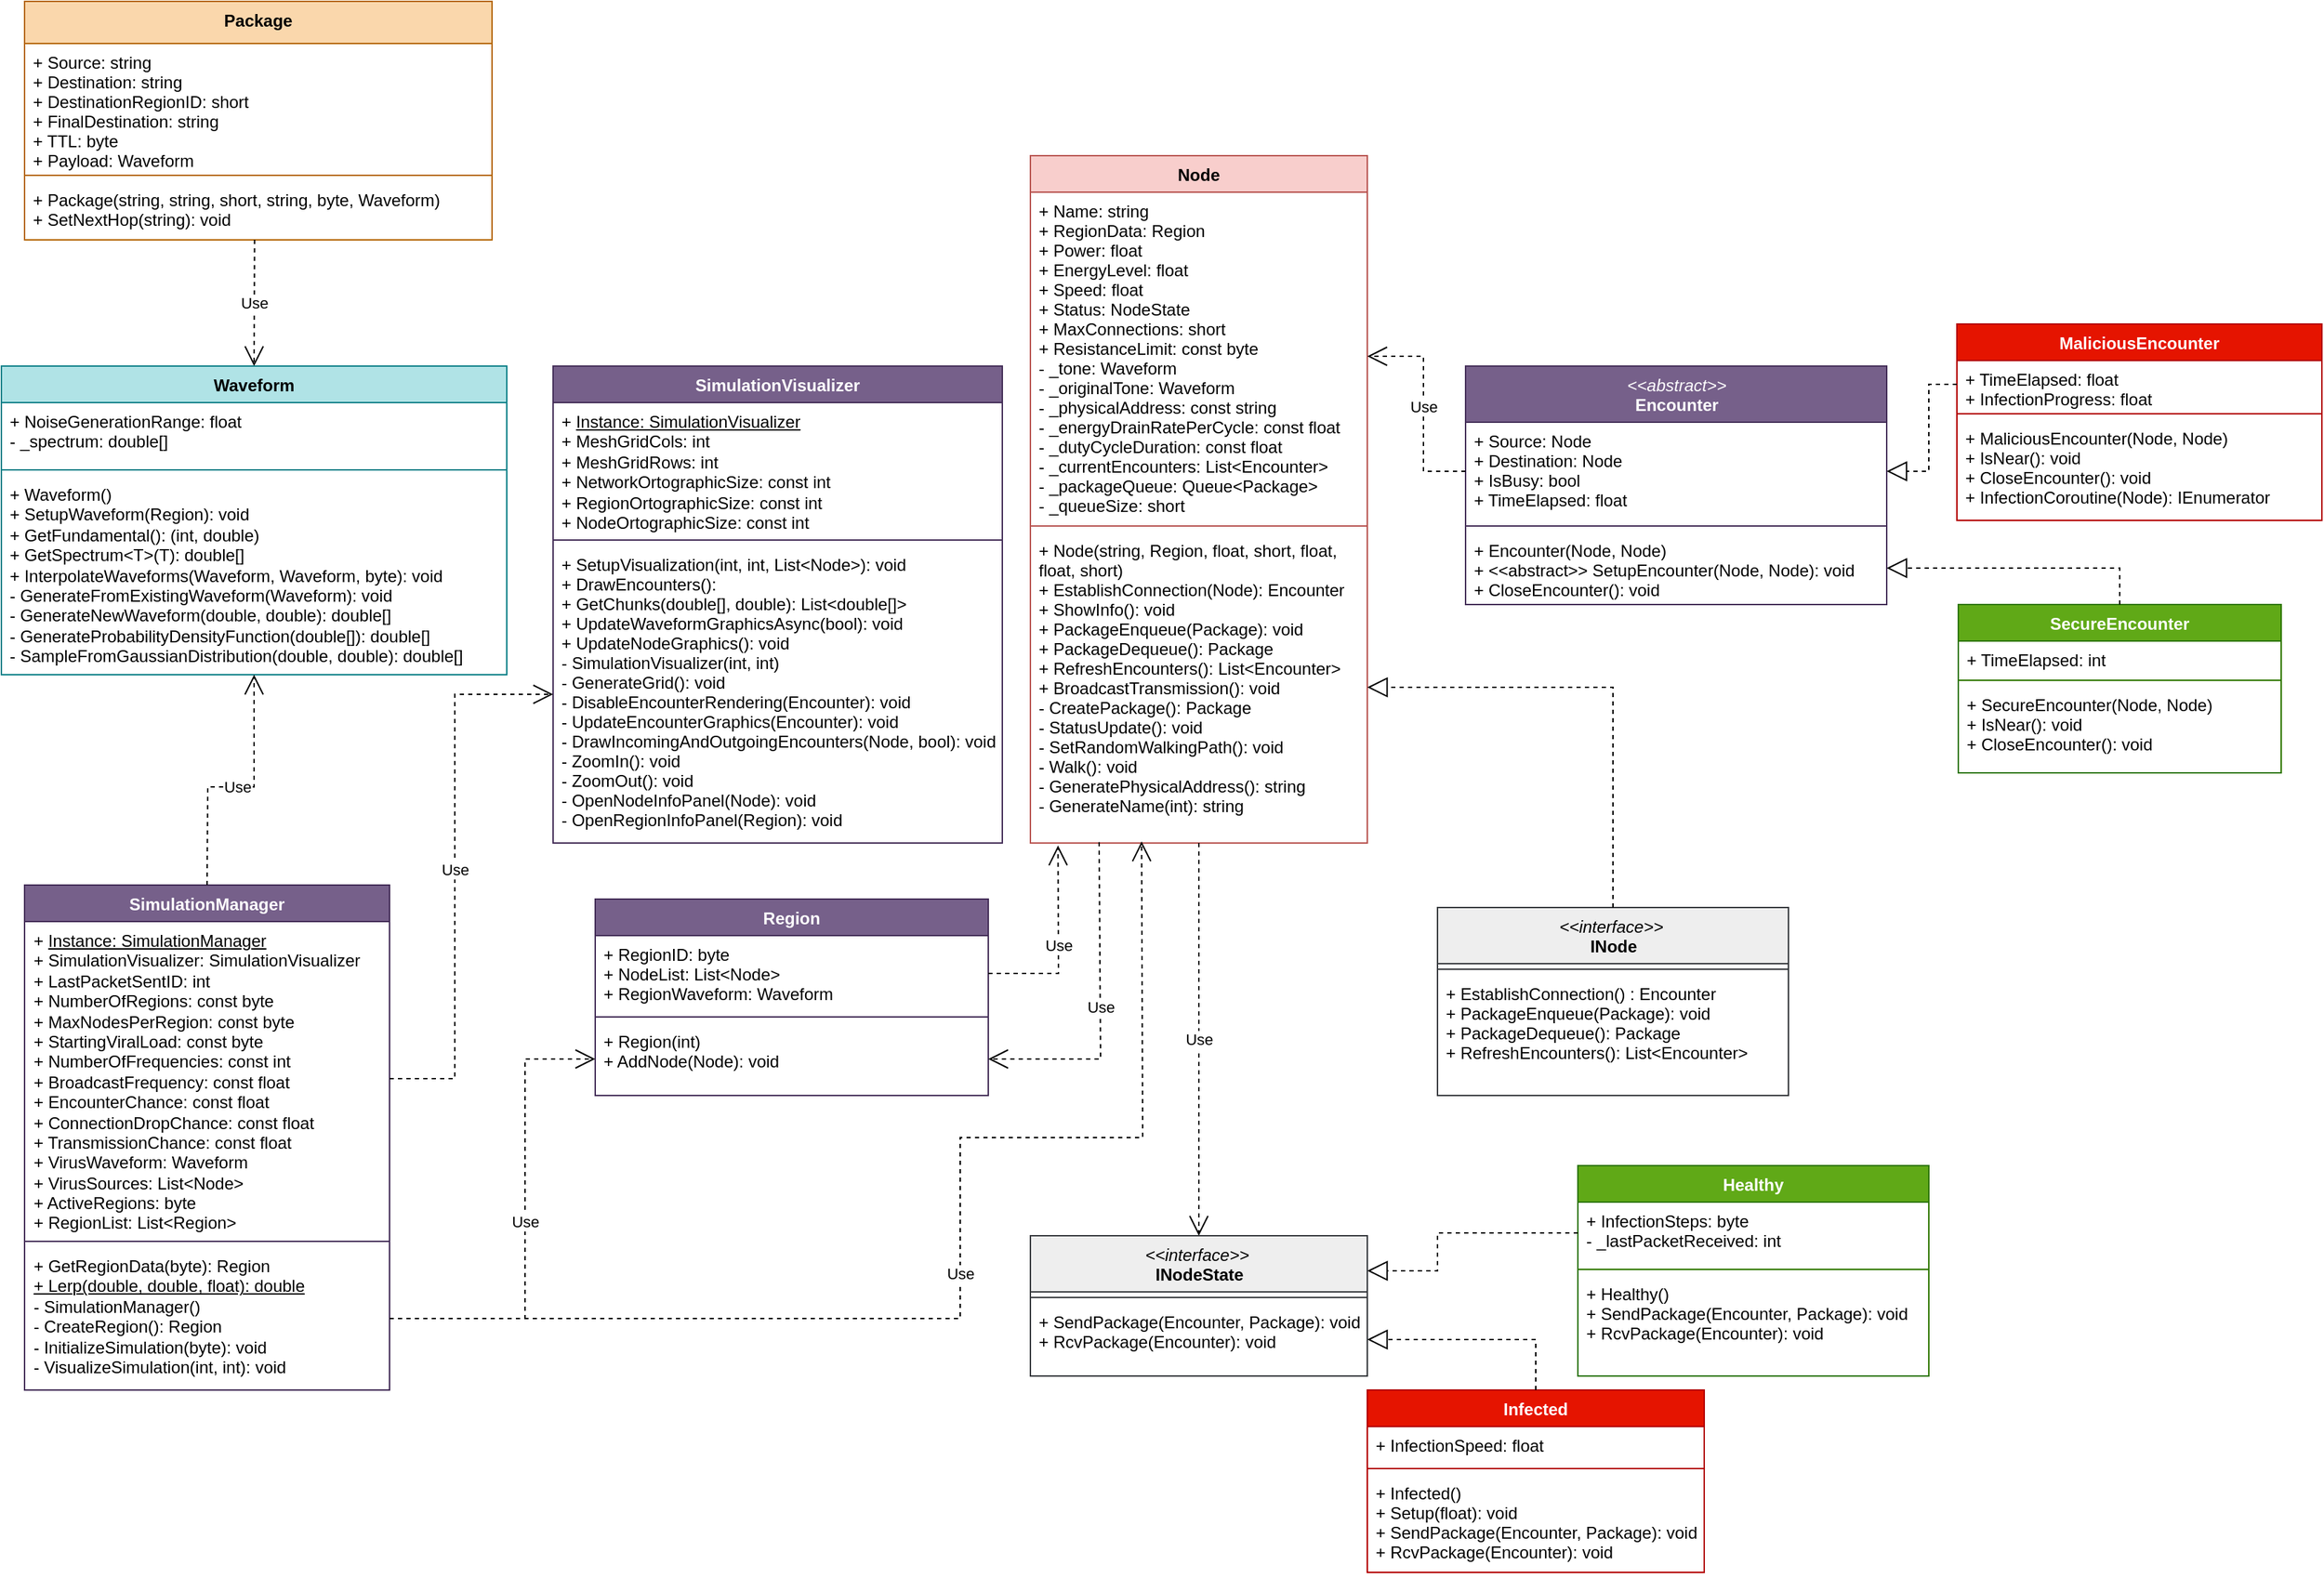 <mxfile version="20.3.0" type="device"><diagram id="DhdTZSirE-s25Wdu76OV" name="Pagina-1"><mxGraphModel dx="-14" dy="500" grid="1" gridSize="10" guides="1" tooltips="1" connect="1" arrows="1" fold="1" page="1" pageScale="1" pageWidth="827" pageHeight="1169" math="0" shadow="0"><root><mxCell id="0"/><mxCell id="1" parent="0"/><mxCell id="nrSBWoUzmmDyfaab5BgH-56" value="Infected" style="swimlane;fontStyle=1;align=center;verticalAlign=top;childLayout=stackLayout;horizontal=1;startSize=26;horizontalStack=0;resizeParent=1;resizeParentMax=0;resizeLast=0;collapsible=1;marginBottom=0;fillColor=#e51400;fontColor=#ffffff;strokeColor=#B20000;" parent="1" vertex="1"><mxGeometry x="1800" y="1030" width="240" height="130" as="geometry"><mxRectangle x="130" y="240" width="100" height="30" as="alternateBounds"/></mxGeometry></mxCell><mxCell id="nrSBWoUzmmDyfaab5BgH-57" value="+ InfectionSpeed: float" style="text;strokeColor=none;fillColor=none;align=left;verticalAlign=top;spacingLeft=4;spacingRight=4;overflow=hidden;rotatable=0;points=[[0,0.5],[1,0.5]];portConstraint=eastwest;" parent="nrSBWoUzmmDyfaab5BgH-56" vertex="1"><mxGeometry y="26" width="240" height="26" as="geometry"/></mxCell><mxCell id="nrSBWoUzmmDyfaab5BgH-58" value="" style="line;strokeWidth=1;fillColor=none;align=left;verticalAlign=middle;spacingTop=-1;spacingLeft=3;spacingRight=3;rotatable=0;labelPosition=right;points=[];portConstraint=eastwest;strokeColor=inherit;" parent="nrSBWoUzmmDyfaab5BgH-56" vertex="1"><mxGeometry y="52" width="240" height="8" as="geometry"/></mxCell><mxCell id="nrSBWoUzmmDyfaab5BgH-59" value="+ Infected()&#10;+ Setup(float): void&#10;+ SendPackage(Encounter, Package): void&#10;+ RcvPackage(Encounter): void" style="text;strokeColor=none;fillColor=none;align=left;verticalAlign=top;spacingLeft=4;spacingRight=4;overflow=hidden;rotatable=0;points=[[0,0.5],[1,0.5]];portConstraint=eastwest;" parent="nrSBWoUzmmDyfaab5BgH-56" vertex="1"><mxGeometry y="60" width="240" height="70" as="geometry"/></mxCell><mxCell id="nrSBWoUzmmDyfaab5BgH-60" value="Healthy" style="swimlane;fontStyle=1;align=center;verticalAlign=top;childLayout=stackLayout;horizontal=1;startSize=26;horizontalStack=0;resizeParent=1;resizeParentMax=0;resizeLast=0;collapsible=1;marginBottom=0;fillColor=#60a917;fontColor=#ffffff;strokeColor=#2D7600;" parent="1" vertex="1"><mxGeometry x="1950" y="870" width="250" height="150" as="geometry"><mxRectangle x="130" y="240" width="100" height="30" as="alternateBounds"/></mxGeometry></mxCell><mxCell id="nrSBWoUzmmDyfaab5BgH-61" value="+ InfectionSteps: byte&#10;- _lastPacketReceived: int" style="text;strokeColor=none;fillColor=none;align=left;verticalAlign=top;spacingLeft=4;spacingRight=4;overflow=hidden;rotatable=0;points=[[0,0.5],[1,0.5]];portConstraint=eastwest;" parent="nrSBWoUzmmDyfaab5BgH-60" vertex="1"><mxGeometry y="26" width="250" height="44" as="geometry"/></mxCell><mxCell id="nrSBWoUzmmDyfaab5BgH-62" value="" style="line;strokeWidth=1;fillColor=none;align=left;verticalAlign=middle;spacingTop=-1;spacingLeft=3;spacingRight=3;rotatable=0;labelPosition=right;points=[];portConstraint=eastwest;strokeColor=inherit;" parent="nrSBWoUzmmDyfaab5BgH-60" vertex="1"><mxGeometry y="70" width="250" height="8" as="geometry"/></mxCell><mxCell id="nrSBWoUzmmDyfaab5BgH-63" value="+ Healthy()&#10;+ SendPackage(Encounter, Package): void&#10;+ RcvPackage(Encounter): void" style="text;strokeColor=none;fillColor=none;align=left;verticalAlign=top;spacingLeft=4;spacingRight=4;overflow=hidden;rotatable=0;points=[[0,0.5],[1,0.5]];portConstraint=eastwest;" parent="nrSBWoUzmmDyfaab5BgH-60" vertex="1"><mxGeometry y="78" width="250" height="72" as="geometry"/></mxCell><mxCell id="nrSBWoUzmmDyfaab5BgH-69" value="Node" style="swimlane;fontStyle=1;align=center;verticalAlign=top;childLayout=stackLayout;horizontal=1;startSize=26;horizontalStack=0;resizeParent=1;resizeParentMax=0;resizeLast=0;collapsible=1;marginBottom=0;fillColor=#f8cecc;strokeColor=#b85450;" parent="1" vertex="1"><mxGeometry x="1560" y="150" width="240" height="490" as="geometry"/></mxCell><mxCell id="nrSBWoUzmmDyfaab5BgH-70" value="+ Name: string&#10;+ RegionData: Region&#10;+ Power: float&#10;+ EnergyLevel: float&#10;+ Speed: float&#10;+ Status: NodeState&#10;+ MaxConnections: short&#10;+ ResistanceLimit: const byte&#10;- _tone: Waveform&#10;- _originalTone: Waveform&#10;- _physicalAddress: const string&#10;- _energyDrainRatePerCycle: const float&#10;- _dutyCycleDuration: const float&#10;- _currentEncounters: List&lt;Encounter&gt;     &#10;- _packageQueue: Queue&lt;Package&gt;&#10;- _queueSize: short&#10;" style="text;strokeColor=none;fillColor=none;align=left;verticalAlign=top;spacingLeft=4;spacingRight=4;overflow=hidden;rotatable=0;points=[[0,0.5],[1,0.5]];portConstraint=eastwest;" parent="nrSBWoUzmmDyfaab5BgH-69" vertex="1"><mxGeometry y="26" width="240" height="234" as="geometry"/></mxCell><mxCell id="nrSBWoUzmmDyfaab5BgH-71" value="" style="line;strokeWidth=1;fillColor=none;align=left;verticalAlign=middle;spacingTop=-1;spacingLeft=3;spacingRight=3;rotatable=0;labelPosition=right;points=[];portConstraint=eastwest;strokeColor=inherit;" parent="nrSBWoUzmmDyfaab5BgH-69" vertex="1"><mxGeometry y="260" width="240" height="8" as="geometry"/></mxCell><mxCell id="nrSBWoUzmmDyfaab5BgH-72" value="+ Node(string, Region, float, short, float, &#10;float, short)&#10;+ EstablishConnection(Node): Encounter&#10;+ ShowInfo(): void&#10;+ PackageEnqueue(Package): void&#10;+ PackageDequeue(): Package&#10;+ RefreshEncounters(): List&lt;Encounter&gt;&#10;+ BroadcastTransmission(): void&#10;- CreatePackage(): Package&#10;- StatusUpdate(): void    &#10;- SetRandomWalkingPath(): void&#10;- Walk(): void&#10;- GeneratePhysicalAddress(): string&#10;- GenerateName(int): string" style="text;strokeColor=none;fillColor=none;align=left;verticalAlign=top;spacingLeft=4;spacingRight=4;overflow=hidden;rotatable=0;points=[[0,0.5],[1,0.5]];portConstraint=eastwest;" parent="nrSBWoUzmmDyfaab5BgH-69" vertex="1"><mxGeometry y="268" width="240" height="222" as="geometry"/></mxCell><mxCell id="nrSBWoUzmmDyfaab5BgH-76" value="Use" style="endArrow=open;endSize=12;dashed=1;html=1;rounded=0;entryX=0.5;entryY=0;entryDx=0;entryDy=0;" parent="1" source="nrSBWoUzmmDyfaab5BgH-72" target="6QyVTn9oPYRdqgxeuXZA-4" edge="1"><mxGeometry width="160" relative="1" as="geometry"><mxPoint x="1435" y="890" as="sourcePoint"/><mxPoint x="1515" y="810" as="targetPoint"/></mxGeometry></mxCell><mxCell id="nrSBWoUzmmDyfaab5BgH-115" value="Package" style="swimlane;fontStyle=1;align=center;verticalAlign=top;childLayout=stackLayout;horizontal=1;startSize=30;horizontalStack=0;resizeParent=1;resizeParentMax=0;resizeLast=0;collapsible=1;marginBottom=0;fillColor=#fad7ac;strokeColor=#b46504;" parent="1" vertex="1"><mxGeometry x="843.5" y="40" width="333" height="170" as="geometry"><mxRectangle x="10" y="470" width="80" height="30" as="alternateBounds"/></mxGeometry></mxCell><mxCell id="nrSBWoUzmmDyfaab5BgH-116" value="+ Source: string&#10;+ Destination: string&#10;+ DestinationRegionID: short&#10;+ FinalDestination: string&#10;+ TTL: byte&#10;+ Payload: Waveform&#10;" style="text;strokeColor=none;fillColor=none;align=left;verticalAlign=top;spacingLeft=4;spacingRight=4;overflow=hidden;rotatable=0;points=[[0,0.5],[1,0.5]];portConstraint=eastwest;" parent="nrSBWoUzmmDyfaab5BgH-115" vertex="1"><mxGeometry y="30" width="333" height="90" as="geometry"/></mxCell><mxCell id="nrSBWoUzmmDyfaab5BgH-117" value="" style="line;strokeWidth=1;fillColor=none;align=left;verticalAlign=middle;spacingTop=-1;spacingLeft=3;spacingRight=3;rotatable=0;labelPosition=right;points=[];portConstraint=eastwest;strokeColor=inherit;" parent="nrSBWoUzmmDyfaab5BgH-115" vertex="1"><mxGeometry y="120" width="333" height="8" as="geometry"/></mxCell><mxCell id="nrSBWoUzmmDyfaab5BgH-118" value="+ Package(string, string, short, string, byte, Waveform)&#10;+ SetNextHop(string): void" style="text;strokeColor=none;fillColor=none;align=left;verticalAlign=top;spacingLeft=4;spacingRight=4;overflow=hidden;rotatable=0;points=[[0,0.5],[1,0.5]];portConstraint=eastwest;" parent="nrSBWoUzmmDyfaab5BgH-115" vertex="1"><mxGeometry y="128" width="333" height="42" as="geometry"/></mxCell><mxCell id="nrSBWoUzmmDyfaab5BgH-119" value="Use" style="endArrow=open;endSize=12;dashed=1;html=1;rounded=0;exitX=0.492;exitY=1;exitDx=0;exitDy=0;entryX=0.5;entryY=0;entryDx=0;entryDy=0;exitPerimeter=0;" parent="1" source="nrSBWoUzmmDyfaab5BgH-118" target="nrSBWoUzmmDyfaab5BgH-120" edge="1"><mxGeometry width="160" relative="1" as="geometry"><mxPoint x="1135" y="770.0" as="sourcePoint"/><mxPoint x="1025" y="743" as="targetPoint"/></mxGeometry></mxCell><mxCell id="nrSBWoUzmmDyfaab5BgH-120" value="Waveform" style="swimlane;fontStyle=1;align=center;verticalAlign=top;childLayout=stackLayout;horizontal=1;startSize=26;horizontalStack=0;resizeParent=1;resizeParentMax=0;resizeLast=0;collapsible=1;marginBottom=0;fillColor=#b0e3e6;strokeColor=#0e8088;" parent="1" vertex="1"><mxGeometry x="827" y="300" width="360" height="220" as="geometry"/></mxCell><mxCell id="nrSBWoUzmmDyfaab5BgH-121" value="+&amp;nbsp;NoiseGenerationRange: float&lt;br&gt;- _spectrum: double[]" style="text;strokeColor=none;fillColor=none;align=left;verticalAlign=top;spacingLeft=4;spacingRight=4;overflow=hidden;rotatable=0;points=[[0,0.5],[1,0.5]];portConstraint=eastwest;html=1;" parent="nrSBWoUzmmDyfaab5BgH-120" vertex="1"><mxGeometry y="26" width="360" height="44" as="geometry"/></mxCell><mxCell id="nrSBWoUzmmDyfaab5BgH-122" value="" style="line;strokeWidth=1;fillColor=none;align=left;verticalAlign=middle;spacingTop=-1;spacingLeft=3;spacingRight=3;rotatable=0;labelPosition=right;points=[];portConstraint=eastwest;strokeColor=inherit;" parent="nrSBWoUzmmDyfaab5BgH-120" vertex="1"><mxGeometry y="70" width="360" height="8" as="geometry"/></mxCell><mxCell id="nrSBWoUzmmDyfaab5BgH-123" value="+ Waveform()&lt;br&gt;+ SetupWaveform(Region): void&lt;br&gt;+ GetFundamental(): (int, double)&lt;br&gt;+ GetSpectrum&amp;lt;T&amp;gt;(T): double[]&lt;br&gt;+ InterpolateWaveforms(Waveform, Waveform, byte): void&lt;br&gt;- GenerateFromExistingWaveform(Waveform): void&lt;br&gt;- GenerateNewWaveform(double, double): double[]&lt;br&gt;- GenerateProbabilityDensityFunction(double[]): double[]&lt;br&gt;- SampleFromGaussianDistribution(double, double): double[]" style="text;strokeColor=none;fillColor=none;align=left;verticalAlign=top;spacingLeft=4;spacingRight=4;overflow=hidden;rotatable=0;points=[[0,0.5],[1,0.5]];portConstraint=eastwest;fontStyle=0;html=1;" parent="nrSBWoUzmmDyfaab5BgH-120" vertex="1"><mxGeometry y="78" width="360" height="142" as="geometry"/></mxCell><mxCell id="nrSBWoUzmmDyfaab5BgH-128" value="SecureEncounter" style="swimlane;fontStyle=1;align=center;verticalAlign=top;childLayout=stackLayout;horizontal=1;startSize=26;horizontalStack=0;resizeParent=1;resizeParentMax=0;resizeLast=0;collapsible=1;marginBottom=0;fillColor=#60a917;strokeColor=#2D7600;fontColor=#ffffff;" parent="1" vertex="1"><mxGeometry x="2221" y="470" width="230" height="120" as="geometry"/></mxCell><mxCell id="nrSBWoUzmmDyfaab5BgH-129" value="+ TimeElapsed: int" style="text;strokeColor=none;fillColor=none;align=left;verticalAlign=top;spacingLeft=4;spacingRight=4;overflow=hidden;rotatable=0;points=[[0,0.5],[1,0.5]];portConstraint=eastwest;" parent="nrSBWoUzmmDyfaab5BgH-128" vertex="1"><mxGeometry y="26" width="230" height="24" as="geometry"/></mxCell><mxCell id="nrSBWoUzmmDyfaab5BgH-130" value="" style="line;strokeWidth=1;fillColor=none;align=left;verticalAlign=middle;spacingTop=-1;spacingLeft=3;spacingRight=3;rotatable=0;labelPosition=right;points=[];portConstraint=eastwest;strokeColor=inherit;" parent="nrSBWoUzmmDyfaab5BgH-128" vertex="1"><mxGeometry y="50" width="230" height="8" as="geometry"/></mxCell><mxCell id="nrSBWoUzmmDyfaab5BgH-131" value="+ SecureEncounter(Node, Node)&#10;+ IsNear(): void&#10;+ CloseEncounter(): void&#10;" style="text;strokeColor=none;fillColor=none;align=left;verticalAlign=top;spacingLeft=4;spacingRight=4;overflow=hidden;rotatable=0;points=[[0,0.5],[1,0.5]];portConstraint=eastwest;" parent="nrSBWoUzmmDyfaab5BgH-128" vertex="1"><mxGeometry y="58" width="230" height="62" as="geometry"/></mxCell><mxCell id="fr-4nQK1MUT4OUHLfDit-6" value="MaliciousEncounter&#10;&#10;" style="swimlane;fontStyle=1;align=center;verticalAlign=top;childLayout=stackLayout;horizontal=1;startSize=26;horizontalStack=0;resizeParent=1;resizeParentMax=0;resizeLast=0;collapsible=1;marginBottom=0;fillColor=#e51400;fontColor=#ffffff;strokeColor=#B20000;" parent="1" vertex="1"><mxGeometry x="2220" y="270" width="260" height="140" as="geometry"/></mxCell><mxCell id="fr-4nQK1MUT4OUHLfDit-7" value="+ TimeElapsed: float&#10;+ InfectionProgress: float" style="text;strokeColor=none;fillColor=none;align=left;verticalAlign=top;spacingLeft=4;spacingRight=4;overflow=hidden;rotatable=0;points=[[0,0.5],[1,0.5]];portConstraint=eastwest;" parent="fr-4nQK1MUT4OUHLfDit-6" vertex="1"><mxGeometry y="26" width="260" height="34" as="geometry"/></mxCell><mxCell id="fr-4nQK1MUT4OUHLfDit-8" value="" style="line;strokeWidth=1;fillColor=none;align=left;verticalAlign=middle;spacingTop=-1;spacingLeft=3;spacingRight=3;rotatable=0;labelPosition=right;points=[];portConstraint=eastwest;strokeColor=inherit;" parent="fr-4nQK1MUT4OUHLfDit-6" vertex="1"><mxGeometry y="60" width="260" height="8" as="geometry"/></mxCell><mxCell id="fr-4nQK1MUT4OUHLfDit-9" value="+ MaliciousEncounter(Node, Node)&#10;+ IsNear(): void&#10;+ CloseEncounter(): void&#10;+ InfectionCoroutine(Node): IEnumerator" style="text;strokeColor=none;fillColor=none;align=left;verticalAlign=top;spacingLeft=4;spacingRight=4;overflow=hidden;rotatable=0;points=[[0,0.5],[1,0.5]];portConstraint=eastwest;" parent="fr-4nQK1MUT4OUHLfDit-6" vertex="1"><mxGeometry y="68" width="260" height="72" as="geometry"/></mxCell><mxCell id="fr-4nQK1MUT4OUHLfDit-10" value="Region" style="swimlane;fontStyle=1;align=center;verticalAlign=top;childLayout=stackLayout;horizontal=1;startSize=26;horizontalStack=0;resizeParent=1;resizeParentMax=0;resizeLast=0;collapsible=1;marginBottom=0;fillColor=#76608a;fontColor=#ffffff;strokeColor=#432D57;" parent="1" vertex="1"><mxGeometry x="1250" y="680" width="280" height="140" as="geometry"/></mxCell><mxCell id="fr-4nQK1MUT4OUHLfDit-11" value="+ RegionID: byte&#10;+ NodeList: List&lt;Node&gt;&#10;+ RegionWaveform: Waveform" style="text;strokeColor=none;fillColor=none;align=left;verticalAlign=top;spacingLeft=4;spacingRight=4;overflow=hidden;rotatable=0;points=[[0,0.5],[1,0.5]];portConstraint=eastwest;" parent="fr-4nQK1MUT4OUHLfDit-10" vertex="1"><mxGeometry y="26" width="280" height="54" as="geometry"/></mxCell><mxCell id="fr-4nQK1MUT4OUHLfDit-12" value="" style="line;strokeWidth=1;fillColor=none;align=left;verticalAlign=middle;spacingTop=-1;spacingLeft=3;spacingRight=3;rotatable=0;labelPosition=right;points=[];portConstraint=eastwest;strokeColor=inherit;" parent="fr-4nQK1MUT4OUHLfDit-10" vertex="1"><mxGeometry y="80" width="280" height="8" as="geometry"/></mxCell><mxCell id="fr-4nQK1MUT4OUHLfDit-13" value="+ Region(int)&#10;+ AddNode(Node): void" style="text;strokeColor=none;fillColor=none;align=left;verticalAlign=top;spacingLeft=4;spacingRight=4;overflow=hidden;rotatable=0;points=[[0,0.5],[1,0.5]];portConstraint=eastwest;" parent="fr-4nQK1MUT4OUHLfDit-10" vertex="1"><mxGeometry y="88" width="280" height="52" as="geometry"/></mxCell><mxCell id="sowMikLXf574SNbx9Y9I-102" value="SimulationManager" style="swimlane;fontStyle=1;align=center;verticalAlign=top;childLayout=stackLayout;horizontal=1;startSize=26;horizontalStack=0;resizeParent=1;resizeParentMax=0;resizeLast=0;collapsible=1;marginBottom=0;fillColor=#76608a;fontColor=#ffffff;strokeColor=#432D57;" parent="1" vertex="1"><mxGeometry x="843.5" y="670" width="260" height="360" as="geometry"/></mxCell><mxCell id="sowMikLXf574SNbx9Y9I-103" value="+ &lt;u&gt;Instance: SimulationManager&lt;br&gt;&lt;/u&gt;+ SimulationVisualizer: SimulationVisualizer&lt;br&gt;+ LastPacketSentID: int&lt;br&gt;+ NumberOfRegions: const byte&lt;br&gt;+ MaxNodesPerRegion: const byte&lt;br&gt;+ StartingViralLoad: const byte&lt;br&gt;+ NumberOfFrequencies: const int&lt;br&gt;+ BroadcastFrequency: const float&lt;br&gt;+ EncounterChance: const float&lt;br&gt;+ ConnectionDropChance: const float&lt;br&gt;+ TransmissionChance: const float&lt;br&gt;+ VirusWaveform: Waveform&lt;br&gt;+ VirusSources: List&amp;lt;Node&amp;gt;&lt;br&gt;+ ActiveRegions: byte&lt;br&gt;+ RegionList: List&amp;lt;Region&amp;gt;" style="text;strokeColor=none;fillColor=none;align=left;verticalAlign=top;spacingLeft=4;spacingRight=4;overflow=hidden;rotatable=0;points=[[0,0.5],[1,0.5]];portConstraint=eastwest;html=1;" parent="sowMikLXf574SNbx9Y9I-102" vertex="1"><mxGeometry y="26" width="260" height="224" as="geometry"/></mxCell><mxCell id="sowMikLXf574SNbx9Y9I-104" value="" style="line;strokeWidth=1;fillColor=none;align=left;verticalAlign=middle;spacingTop=-1;spacingLeft=3;spacingRight=3;rotatable=0;labelPosition=right;points=[];portConstraint=eastwest;strokeColor=inherit;" parent="sowMikLXf574SNbx9Y9I-102" vertex="1"><mxGeometry y="250" width="260" height="8" as="geometry"/></mxCell><mxCell id="sowMikLXf574SNbx9Y9I-105" value="+ GetRegionData(byte): Region&lt;br&gt;&lt;u&gt;+ Lerp(double, double, float): double&lt;br&gt;&lt;/u&gt;- SimulationManager()&lt;br&gt;- CreateRegion(): Region&lt;br&gt;- InitializeSimulation(byte): void&lt;br&gt;- VisualizeSimulation(int, int): void" style="text;strokeColor=none;fillColor=none;align=left;verticalAlign=top;spacingLeft=4;spacingRight=4;overflow=hidden;rotatable=0;points=[[0,0.5],[1,0.5]];portConstraint=eastwest;fontStyle=0;html=1;" parent="sowMikLXf574SNbx9Y9I-102" vertex="1"><mxGeometry y="258" width="260" height="102" as="geometry"/></mxCell><mxCell id="ynrtCwVXmHzXKAMAA3Xz-1" value="&lt;i style=&quot;font-weight: normal;&quot;&gt;&amp;lt;&amp;lt;interface&amp;gt;&amp;gt;&amp;nbsp;&lt;br&gt;&lt;/i&gt;INode" style="swimlane;fontStyle=1;align=center;verticalAlign=top;childLayout=stackLayout;horizontal=1;startSize=40;horizontalStack=0;resizeParent=1;resizeParentMax=0;resizeLast=0;collapsible=1;marginBottom=0;fillColor=#eeeeee;html=1;strokeColor=#36393d;" parent="1" vertex="1"><mxGeometry x="1850" y="686" width="250" height="134" as="geometry"><mxRectangle x="1150" y="380" width="110" height="40" as="alternateBounds"/></mxGeometry></mxCell><mxCell id="ynrtCwVXmHzXKAMAA3Xz-3" value="" style="line;strokeWidth=1;fillColor=none;align=left;verticalAlign=middle;spacingTop=-1;spacingLeft=3;spacingRight=3;rotatable=0;labelPosition=right;points=[];portConstraint=eastwest;strokeColor=inherit;" parent="ynrtCwVXmHzXKAMAA3Xz-1" vertex="1"><mxGeometry y="40" width="250" height="8" as="geometry"/></mxCell><mxCell id="ynrtCwVXmHzXKAMAA3Xz-4" value="+ EstablishConnection() : Encounter&#10;+ PackageEnqueue(Package): void&#10;+ PackageDequeue(): Package&#10;+ RefreshEncounters(): List&lt;Encounter&gt;&#10;" style="text;strokeColor=none;fillColor=none;align=left;verticalAlign=top;spacingLeft=4;spacingRight=4;overflow=hidden;rotatable=0;points=[[0,0.5],[1,0.5]];portConstraint=eastwest;" parent="ynrtCwVXmHzXKAMAA3Xz-1" vertex="1"><mxGeometry y="48" width="250" height="86" as="geometry"/></mxCell><mxCell id="ynrtCwVXmHzXKAMAA3Xz-6" value="" style="endArrow=block;dashed=1;endFill=0;endSize=12;html=1;rounded=0;exitX=0.5;exitY=0;exitDx=0;exitDy=0;entryX=1;entryY=0.5;entryDx=0;entryDy=0;" parent="1" source="ynrtCwVXmHzXKAMAA3Xz-1" target="nrSBWoUzmmDyfaab5BgH-72" edge="1"><mxGeometry width="160" relative="1" as="geometry"><mxPoint x="1850" y="770" as="sourcePoint"/><mxPoint x="1800" y="690" as="targetPoint"/><Array as="points"><mxPoint x="1975" y="529"/></Array></mxGeometry></mxCell><mxCell id="ynrtCwVXmHzXKAMAA3Xz-11" value="&lt;span style=&quot;font-weight: normal;&quot;&gt;&amp;lt;&amp;lt;abstract&amp;gt;&amp;gt;&lt;br&gt;&lt;/span&gt;&lt;span style=&quot;font-style: normal;&quot;&gt;Encounter&lt;/span&gt;" style="swimlane;fontStyle=3;align=center;verticalAlign=top;childLayout=stackLayout;horizontal=1;startSize=40;horizontalStack=0;resizeParent=1;resizeParentMax=0;resizeLast=0;collapsible=1;marginBottom=0;fillColor=#76608a;fontColor=#ffffff;strokeColor=#432D57;html=1;" parent="1" vertex="1"><mxGeometry x="1870" y="300" width="300" height="170" as="geometry"/></mxCell><mxCell id="ynrtCwVXmHzXKAMAA3Xz-12" value="+ Source: Node&#10;+ Destination: Node&#10;+ IsBusy: bool&#10;+ TimeElapsed: float" style="text;strokeColor=none;fillColor=none;align=left;verticalAlign=top;spacingLeft=4;spacingRight=4;overflow=hidden;rotatable=0;points=[[0,0.5],[1,0.5]];portConstraint=eastwest;" parent="ynrtCwVXmHzXKAMAA3Xz-11" vertex="1"><mxGeometry y="40" width="300" height="70" as="geometry"/></mxCell><mxCell id="ynrtCwVXmHzXKAMAA3Xz-13" value="" style="line;strokeWidth=1;fillColor=none;align=left;verticalAlign=middle;spacingTop=-1;spacingLeft=3;spacingRight=3;rotatable=0;labelPosition=right;points=[];portConstraint=eastwest;strokeColor=inherit;" parent="ynrtCwVXmHzXKAMAA3Xz-11" vertex="1"><mxGeometry y="110" width="300" height="8" as="geometry"/></mxCell><mxCell id="ynrtCwVXmHzXKAMAA3Xz-14" value="+ Encounter(Node, Node)&#10;+ &lt;&lt;abstract&gt;&gt; SetupEncounter(Node, Node): void&#10;+ CloseEncounter(): void" style="text;strokeColor=none;fillColor=none;align=left;verticalAlign=top;spacingLeft=4;spacingRight=4;overflow=hidden;rotatable=0;points=[[0,0.5],[1,0.5]];portConstraint=eastwest;" parent="ynrtCwVXmHzXKAMAA3Xz-11" vertex="1"><mxGeometry y="118" width="300" height="52" as="geometry"/></mxCell><mxCell id="ynrtCwVXmHzXKAMAA3Xz-17" value="Use" style="endArrow=open;endSize=12;dashed=1;html=1;rounded=0;entryX=1;entryY=0.5;entryDx=0;entryDy=0;exitX=0;exitY=0.5;exitDx=0;exitDy=0;" parent="1" source="ynrtCwVXmHzXKAMAA3Xz-12" target="nrSBWoUzmmDyfaab5BgH-70" edge="1"><mxGeometry width="160" relative="1" as="geometry"><mxPoint x="1660" y="450" as="sourcePoint"/><mxPoint x="1820" y="450" as="targetPoint"/><Array as="points"><mxPoint x="1840" y="375"/><mxPoint x="1840" y="293"/></Array></mxGeometry></mxCell><mxCell id="6QyVTn9oPYRdqgxeuXZA-2" value="" style="endArrow=block;dashed=1;endFill=0;endSize=12;html=1;rounded=0;entryX=1;entryY=0.25;entryDx=0;entryDy=0;exitX=0;exitY=0.5;exitDx=0;exitDy=0;" parent="1" source="nrSBWoUzmmDyfaab5BgH-61" target="6QyVTn9oPYRdqgxeuXZA-4" edge="1"><mxGeometry width="160" relative="1" as="geometry"><mxPoint x="1895" y="905" as="sourcePoint"/><mxPoint x="1630" y="850" as="targetPoint"/><Array as="points"><mxPoint x="1850" y="918"/><mxPoint x="1850" y="945"/></Array></mxGeometry></mxCell><mxCell id="6QyVTn9oPYRdqgxeuXZA-3" value="" style="endArrow=block;dashed=1;endFill=0;endSize=12;html=1;rounded=0;exitX=0.5;exitY=0;exitDx=0;exitDy=0;entryX=1;entryY=0.5;entryDx=0;entryDy=0;" parent="1" source="nrSBWoUzmmDyfaab5BgH-56" target="6QyVTn9oPYRdqgxeuXZA-6" edge="1"><mxGeometry width="160" relative="1" as="geometry"><mxPoint x="1254" y="955.5" as="sourcePoint"/><mxPoint x="1400" y="850" as="targetPoint"/><Array as="points"><mxPoint x="1920" y="994"/></Array></mxGeometry></mxCell><mxCell id="6QyVTn9oPYRdqgxeuXZA-4" value="&lt;i style=&quot;font-weight: normal;&quot;&gt;&amp;lt;&amp;lt;interface&amp;gt;&amp;gt;&amp;nbsp;&lt;br&gt;&lt;/i&gt;INodeState" style="swimlane;fontStyle=1;align=center;verticalAlign=top;childLayout=stackLayout;horizontal=1;startSize=40;horizontalStack=0;resizeParent=1;resizeParentMax=0;resizeLast=0;collapsible=1;marginBottom=0;fillColor=#eeeeee;html=1;strokeColor=#36393d;" parent="1" vertex="1"><mxGeometry x="1560" y="920" width="240" height="100" as="geometry"><mxRectangle x="1150" y="380" width="110" height="40" as="alternateBounds"/></mxGeometry></mxCell><mxCell id="6QyVTn9oPYRdqgxeuXZA-5" value="" style="line;strokeWidth=1;fillColor=none;align=left;verticalAlign=middle;spacingTop=-1;spacingLeft=3;spacingRight=3;rotatable=0;labelPosition=right;points=[];portConstraint=eastwest;strokeColor=inherit;" parent="6QyVTn9oPYRdqgxeuXZA-4" vertex="1"><mxGeometry y="40" width="240" height="8" as="geometry"/></mxCell><mxCell id="6QyVTn9oPYRdqgxeuXZA-6" value="+ SendPackage(Encounter, Package): void&#10;+ RcvPackage(Encounter): void" style="text;strokeColor=none;fillColor=none;align=left;verticalAlign=top;spacingLeft=4;spacingRight=4;overflow=hidden;rotatable=0;points=[[0,0.5],[1,0.5]];portConstraint=eastwest;" parent="6QyVTn9oPYRdqgxeuXZA-4" vertex="1"><mxGeometry y="48" width="240" height="52" as="geometry"/></mxCell><mxCell id="CoieK5CCyDAvCIyw3WzJ-1" value="SimulationVisualizer" style="swimlane;fontStyle=1;align=center;verticalAlign=top;childLayout=stackLayout;horizontal=1;startSize=26;horizontalStack=0;resizeParent=1;resizeParentMax=0;resizeLast=0;collapsible=1;marginBottom=0;fillColor=#76608a;fontColor=#ffffff;strokeColor=#432D57;" parent="1" vertex="1"><mxGeometry x="1220" y="300" width="320" height="340" as="geometry"/></mxCell><mxCell id="CoieK5CCyDAvCIyw3WzJ-2" value="+ &lt;u&gt;Instance: SimulationVisualizer&lt;/u&gt;&lt;br&gt;+ MeshGridCols: int&lt;br&gt;+ MeshGridRows: int&lt;br&gt;+ NetworkOrtographicSize: const int&lt;br&gt;+ RegionOrtographicSize: const int&lt;br&gt;+ NodeOrtographicSize: const int" style="text;strokeColor=none;fillColor=none;align=left;verticalAlign=top;spacingLeft=4;spacingRight=4;overflow=hidden;rotatable=0;points=[[0,0.5],[1,0.5]];portConstraint=eastwest;html=1;" parent="CoieK5CCyDAvCIyw3WzJ-1" vertex="1"><mxGeometry y="26" width="320" height="94" as="geometry"/></mxCell><mxCell id="CoieK5CCyDAvCIyw3WzJ-3" value="" style="line;strokeWidth=1;fillColor=none;align=left;verticalAlign=middle;spacingTop=-1;spacingLeft=3;spacingRight=3;rotatable=0;labelPosition=right;points=[];portConstraint=eastwest;strokeColor=inherit;" parent="CoieK5CCyDAvCIyw3WzJ-1" vertex="1"><mxGeometry y="120" width="320" height="8" as="geometry"/></mxCell><mxCell id="CoieK5CCyDAvCIyw3WzJ-4" value="+ SetupVisualization(int, int, List&lt;Node&gt;): void&#10;+ DrawEncounters():&#10;+ GetChunks(double[], double): List&lt;double[]&gt;&#10;+ UpdateWaveformGraphicsAsync(bool): void&#10;+ UpdateNodeGraphics(): void&#10;- SimulationVisualizer(int, int)&#10;- GenerateGrid(): void&#10;- DisableEncounterRendering(Encounter): void&#10;- UpdateEncounterGraphics(Encounter): void&#10;- DrawIncomingAndOutgoingEncounters(Node, bool): void&#10;- ZoomIn(): void&#10;- ZoomOut(): void&#10;- OpenNodeInfoPanel(Node): void&#10;- OpenRegionInfoPanel(Region): void" style="text;strokeColor=none;fillColor=none;align=left;verticalAlign=top;spacingLeft=4;spacingRight=4;overflow=hidden;rotatable=0;points=[[0,0.5],[1,0.5]];portConstraint=eastwest;" parent="CoieK5CCyDAvCIyw3WzJ-1" vertex="1"><mxGeometry y="128" width="320" height="212" as="geometry"/></mxCell><mxCell id="CoieK5CCyDAvCIyw3WzJ-6" value="Use" style="endArrow=open;endSize=12;dashed=1;html=1;rounded=0;exitX=1;exitY=0.5;exitDx=0;exitDy=0;entryX=0;entryY=0.5;entryDx=0;entryDy=0;" parent="1" source="sowMikLXf574SNbx9Y9I-105" target="fr-4nQK1MUT4OUHLfDit-13" edge="1"><mxGeometry width="160" relative="1" as="geometry"><mxPoint x="1087" y="79.5" as="sourcePoint"/><mxPoint x="1247" y="79.5" as="targetPoint"/><Array as="points"><mxPoint x="1200" y="979"/><mxPoint x="1200" y="794"/></Array></mxGeometry></mxCell><mxCell id="CoieK5CCyDAvCIyw3WzJ-7" value="Use" style="endArrow=open;endSize=12;dashed=1;html=1;rounded=0;exitX=1;exitY=0.5;exitDx=0;exitDy=0;entryX=0.33;entryY=0.995;entryDx=0;entryDy=0;entryPerimeter=0;" parent="1" source="sowMikLXf574SNbx9Y9I-105" target="nrSBWoUzmmDyfaab5BgH-72" edge="1"><mxGeometry width="160" relative="1" as="geometry"><mxPoint x="1097" y="148" as="sourcePoint"/><mxPoint x="1640" y="660" as="targetPoint"/><Array as="points"><mxPoint x="1510" y="979"/><mxPoint x="1510" y="850"/><mxPoint x="1640" y="850"/></Array></mxGeometry></mxCell><mxCell id="CoieK5CCyDAvCIyw3WzJ-8" value="Use" style="endArrow=open;endSize=12;dashed=1;html=1;rounded=0;exitX=0.5;exitY=0;exitDx=0;exitDy=0;" parent="1" source="sowMikLXf574SNbx9Y9I-102" target="nrSBWoUzmmDyfaab5BgH-123" edge="1"><mxGeometry width="160" relative="1" as="geometry"><mxPoint x="910" y="1040" as="sourcePoint"/><mxPoint x="1407.12" y="335.904" as="targetPoint"/><Array as="points"><mxPoint x="974" y="600"/><mxPoint x="1007" y="600"/></Array></mxGeometry></mxCell><mxCell id="CoieK5CCyDAvCIyw3WzJ-9" value="Use" style="endArrow=open;endSize=12;dashed=1;html=1;rounded=0;exitX=1;exitY=0.5;exitDx=0;exitDy=0;entryX=0;entryY=0.5;entryDx=0;entryDy=0;" parent="1" source="sowMikLXf574SNbx9Y9I-103" target="CoieK5CCyDAvCIyw3WzJ-4" edge="1"><mxGeometry width="160" relative="1" as="geometry"><mxPoint x="1097" y="148" as="sourcePoint"/><mxPoint x="1160" y="560" as="targetPoint"/><Array as="points"><mxPoint x="1150" y="808"/><mxPoint x="1150" y="534"/></Array></mxGeometry></mxCell><mxCell id="CoieK5CCyDAvCIyw3WzJ-10" value="Use" style="endArrow=open;endSize=12;dashed=1;html=1;rounded=0;exitX=1;exitY=0.5;exitDx=0;exitDy=0;entryX=0.082;entryY=1.008;entryDx=0;entryDy=0;entryPerimeter=0;" parent="1" source="fr-4nQK1MUT4OUHLfDit-11" target="nrSBWoUzmmDyfaab5BgH-72" edge="1"><mxGeometry width="160" relative="1" as="geometry"><mxPoint x="1147" y="148" as="sourcePoint"/><mxPoint x="1580" y="650" as="targetPoint"/><Array as="points"><mxPoint x="1580" y="733"/></Array></mxGeometry></mxCell><mxCell id="CoieK5CCyDAvCIyw3WzJ-13" value="Use" style="endArrow=open;endSize=12;dashed=1;html=1;rounded=0;entryX=1;entryY=0.5;entryDx=0;entryDy=0;exitX=0.204;exitY=0.997;exitDx=0;exitDy=0;exitPerimeter=0;" parent="1" source="nrSBWoUzmmDyfaab5BgH-72" target="fr-4nQK1MUT4OUHLfDit-13" edge="1"><mxGeometry width="160" relative="1" as="geometry"><mxPoint x="1610" y="670" as="sourcePoint"/><mxPoint x="1590" y="230" as="targetPoint"/><Array as="points"><mxPoint x="1610" y="794"/></Array></mxGeometry></mxCell><mxCell id="N_D5hsm7724zS_LNjHpR-2" value="" style="endArrow=block;dashed=1;endFill=0;endSize=12;html=1;rounded=0;entryX=1;entryY=0.5;entryDx=0;entryDy=0;exitX=0.5;exitY=0;exitDx=0;exitDy=0;" edge="1" parent="1" source="nrSBWoUzmmDyfaab5BgH-128" target="ynrtCwVXmHzXKAMAA3Xz-14"><mxGeometry width="160" relative="1" as="geometry"><mxPoint x="2350" y="444" as="sourcePoint"/><mxPoint x="2190" y="451" as="targetPoint"/><Array as="points"><mxPoint x="2336" y="444"/></Array></mxGeometry></mxCell><mxCell id="N_D5hsm7724zS_LNjHpR-3" value="" style="endArrow=block;dashed=1;endFill=0;endSize=12;html=1;rounded=0;entryX=1;entryY=0.5;entryDx=0;entryDy=0;exitX=0;exitY=0.5;exitDx=0;exitDy=0;" edge="1" parent="1" source="fr-4nQK1MUT4OUHLfDit-7" target="ynrtCwVXmHzXKAMAA3Xz-12"><mxGeometry width="160" relative="1" as="geometry"><mxPoint x="2340" y="240" as="sourcePoint"/><mxPoint x="2170" y="420" as="targetPoint"/><Array as="points"><mxPoint x="2200" y="313"/><mxPoint x="2200" y="375"/></Array></mxGeometry></mxCell></root></mxGraphModel></diagram></mxfile>